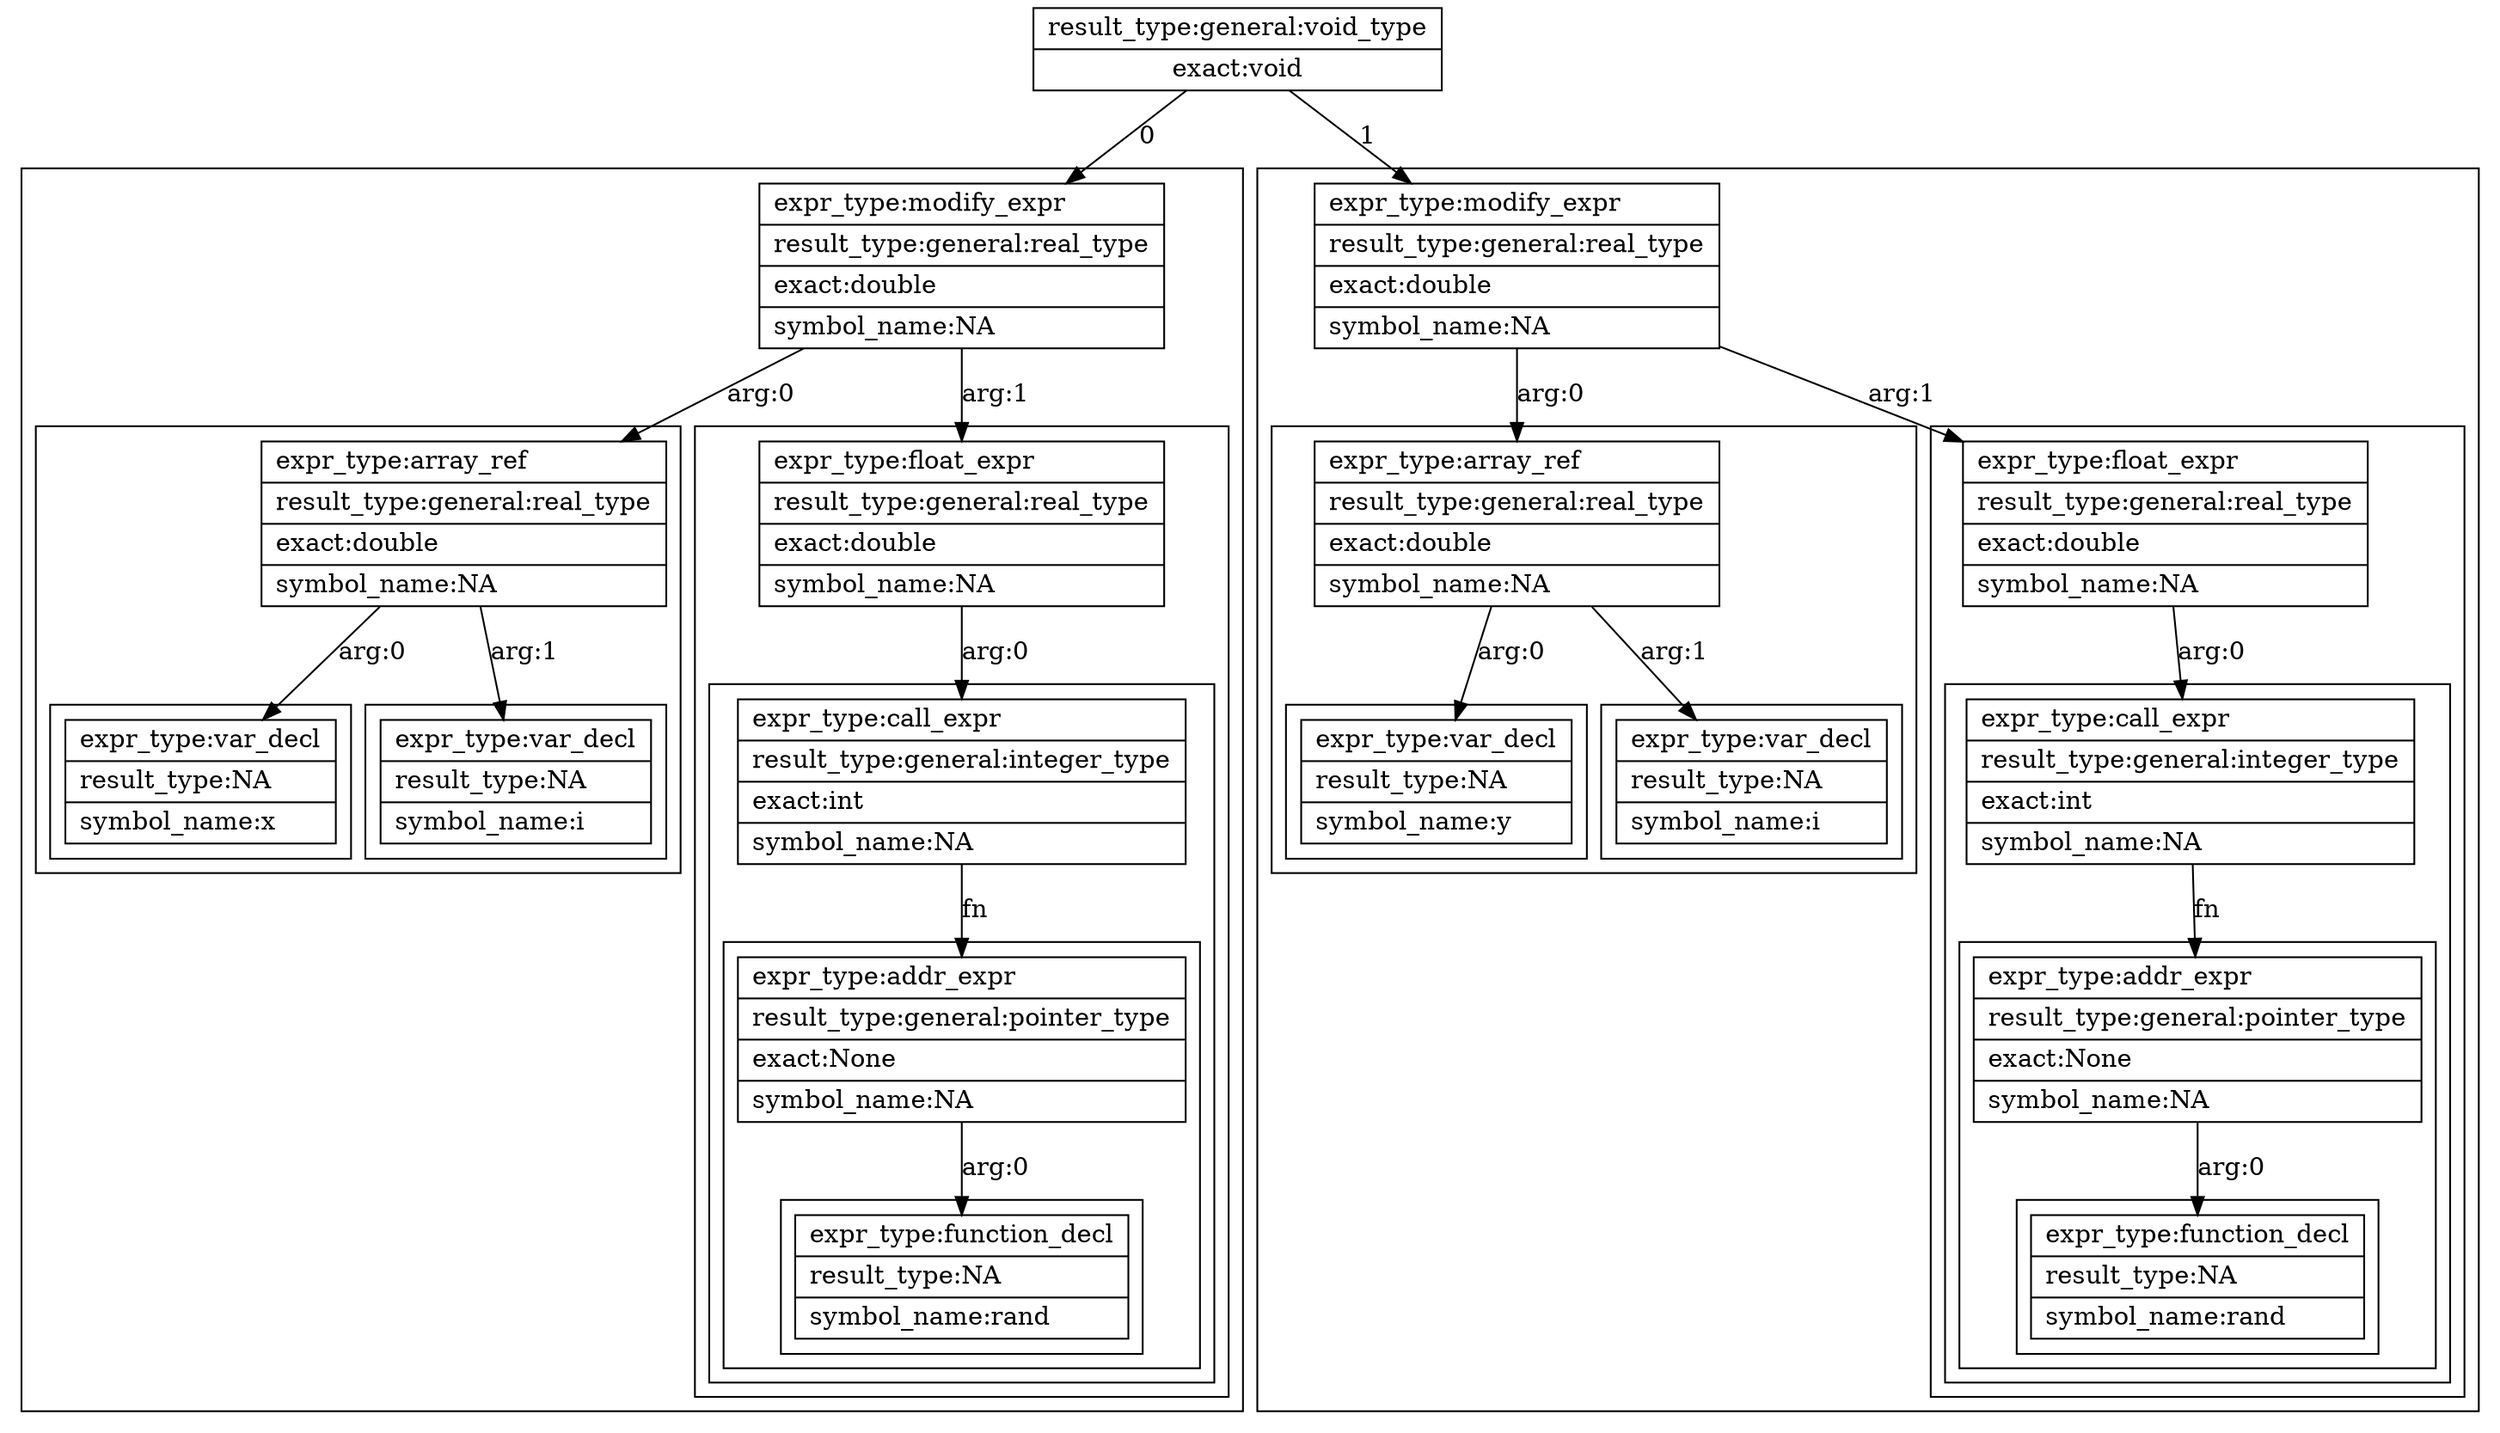 digraph cluster__33{

stmt__0 [shape=record;label="{result_type:general:void_type|exact:void
}"];

subgraph cluster__16{

expr__1 [shape=record;label="{expr_type:modify_expr\l\
|result_type:general:real_type|exact:double\l\
|symbol_name:NA\l\
}"];

subgraph cluster__7{

expr__2 [shape=record;label="{expr_type:array_ref\l\
|result_type:general:real_type|exact:double\l\
|symbol_name:NA\l\
}"];

subgraph cluster__4{

expr__3 [shape=record;label="{expr_type:var_decl\l\
|result_type:NA\l\
|symbol_name:x\l\
}"];

}
expr__2  ->  expr__3 [lhead=cluster__4][label="arg:0"]

subgraph cluster__6{

expr__5 [shape=record;label="{expr_type:var_decl\l\
|result_type:NA\l\
|symbol_name:i\l\
}"];

}
expr__2  ->  expr__5 [lhead=cluster__6][label="arg:1"]

}
expr__1  ->  expr__2 [lhead=cluster__7][label="arg:0"]

subgraph cluster__15{

expr__8 [shape=record;label="{expr_type:float_expr\l\
|result_type:general:real_type|exact:double\l\
|symbol_name:NA\l\
}"];

subgraph cluster__14{

expr__9 [shape=record;label="{expr_type:call_expr\l\
|result_type:general:integer_type|exact:int\l\
|symbol_name:NA\l\
}"];

subgraph cluster__13{

expr__10 [shape=record;label="{expr_type:addr_expr\l\
|result_type:general:pointer_type|exact:None\l\
|symbol_name:NA\l\
}"];

subgraph cluster__12{

expr__11 [shape=record;label="{expr_type:function_decl\l\
|result_type:NA\l\
|symbol_name:rand\l\
}"];

}
expr__10  ->  expr__11 [lhead=cluster__12][label="arg:0"]

}
expr__9  ->  expr__10 [lhead=cluster__13][label="fn"]

}
expr__8  ->  expr__9 [lhead=cluster__14][label="arg:0"]

}
expr__1  ->  expr__8 [lhead=cluster__15][label="arg:1"]

}
stmt__0  ->  expr__1 [lhead=cluster__16][label="0"]

subgraph cluster__32{

expr__17 [shape=record;label="{expr_type:modify_expr\l\
|result_type:general:real_type|exact:double\l\
|symbol_name:NA\l\
}"];

subgraph cluster__23{

expr__18 [shape=record;label="{expr_type:array_ref\l\
|result_type:general:real_type|exact:double\l\
|symbol_name:NA\l\
}"];

subgraph cluster__20{

expr__19 [shape=record;label="{expr_type:var_decl\l\
|result_type:NA\l\
|symbol_name:y\l\
}"];

}
expr__18  ->  expr__19 [lhead=cluster__20][label="arg:0"]

subgraph cluster__22{

expr__21 [shape=record;label="{expr_type:var_decl\l\
|result_type:NA\l\
|symbol_name:i\l\
}"];

}
expr__18  ->  expr__21 [lhead=cluster__22][label="arg:1"]

}
expr__17  ->  expr__18 [lhead=cluster__23][label="arg:0"]

subgraph cluster__31{

expr__24 [shape=record;label="{expr_type:float_expr\l\
|result_type:general:real_type|exact:double\l\
|symbol_name:NA\l\
}"];

subgraph cluster__30{

expr__25 [shape=record;label="{expr_type:call_expr\l\
|result_type:general:integer_type|exact:int\l\
|symbol_name:NA\l\
}"];

subgraph cluster__29{

expr__26 [shape=record;label="{expr_type:addr_expr\l\
|result_type:general:pointer_type|exact:None\l\
|symbol_name:NA\l\
}"];

subgraph cluster__28{

expr__27 [shape=record;label="{expr_type:function_decl\l\
|result_type:NA\l\
|symbol_name:rand\l\
}"];

}
expr__26  ->  expr__27 [lhead=cluster__28][label="arg:0"]

}
expr__25  ->  expr__26 [lhead=cluster__29][label="fn"]

}
expr__24  ->  expr__25 [lhead=cluster__30][label="arg:0"]

}
expr__17  ->  expr__24 [lhead=cluster__31][label="arg:1"]

}
stmt__0  ->  expr__17 [lhead=cluster__32][label="1"]

}